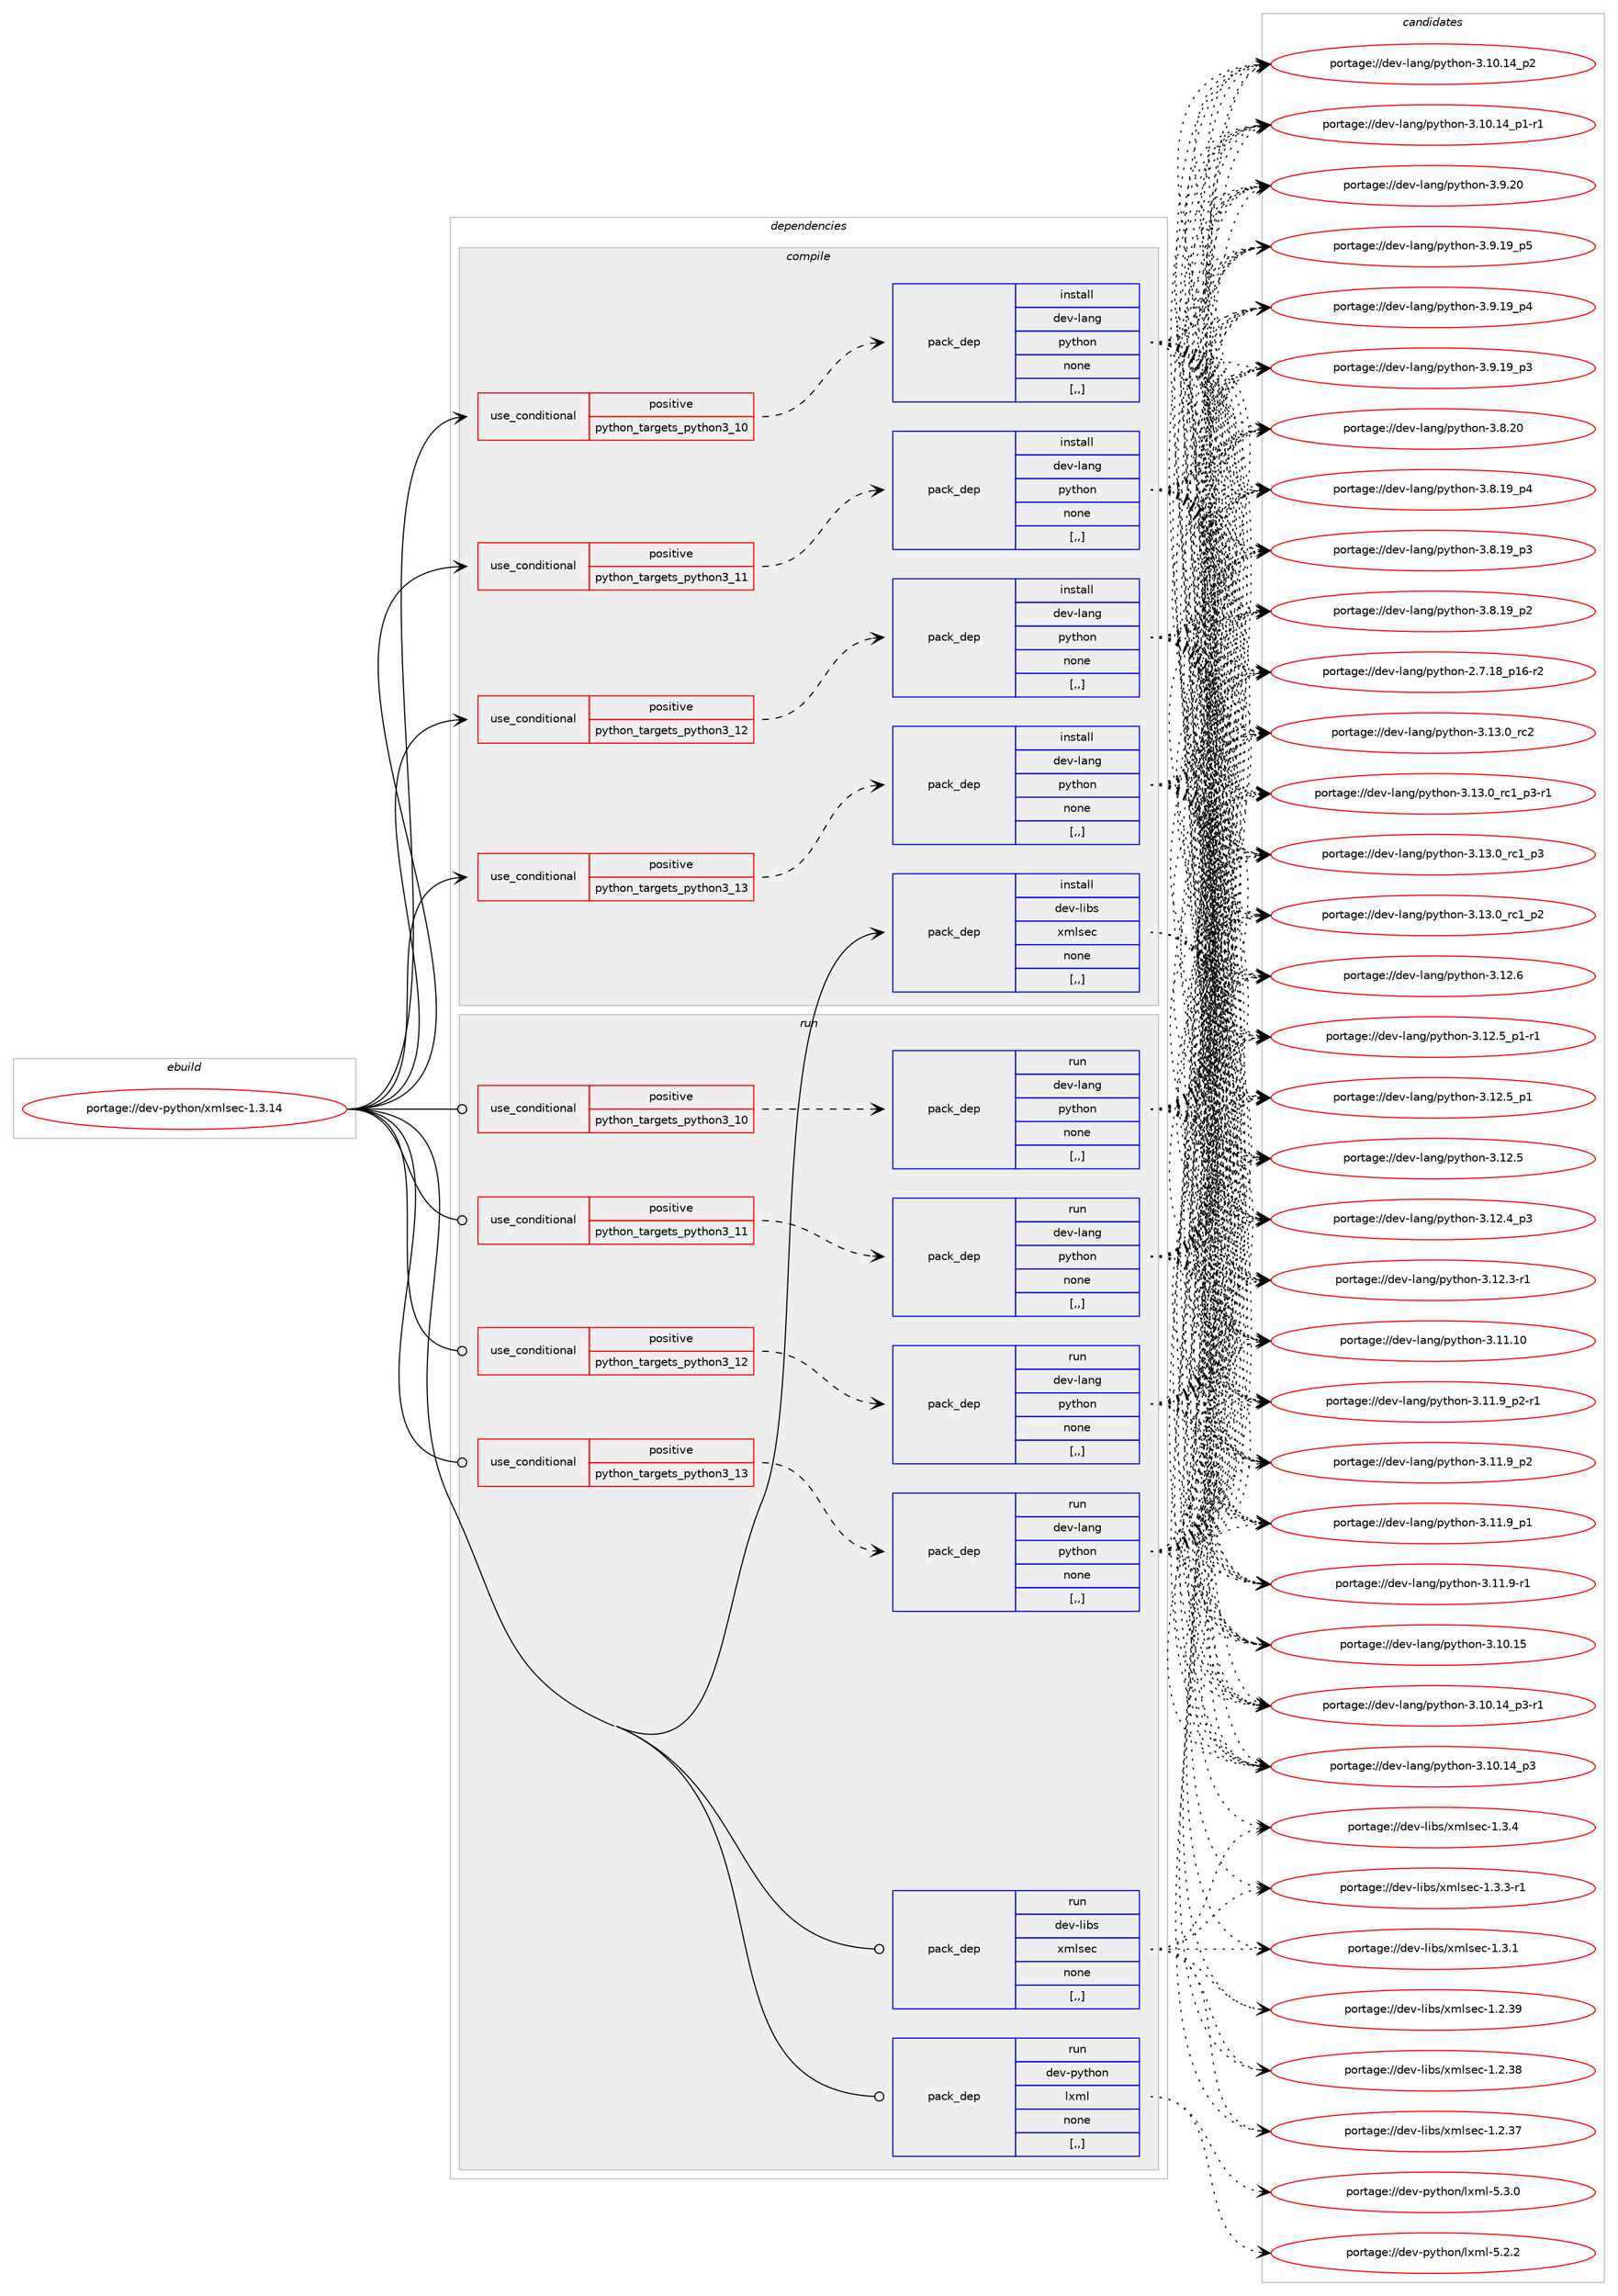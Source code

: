 digraph prolog {

# *************
# Graph options
# *************

newrank=true;
concentrate=true;
compound=true;
graph [rankdir=LR,fontname=Helvetica,fontsize=10,ranksep=1.5];#, ranksep=2.5, nodesep=0.2];
edge  [arrowhead=vee];
node  [fontname=Helvetica,fontsize=10];

# **********
# The ebuild
# **********

subgraph cluster_leftcol {
color=gray;
label=<<i>ebuild</i>>;
id [label="portage://dev-python/xmlsec-1.3.14", color=red, width=4, href="../dev-python/xmlsec-1.3.14.svg"];
}

# ****************
# The dependencies
# ****************

subgraph cluster_midcol {
color=gray;
label=<<i>dependencies</i>>;
subgraph cluster_compile {
fillcolor="#eeeeee";
style=filled;
label=<<i>compile</i>>;
subgraph cond172042 {
dependency663214 [label=<<TABLE BORDER="0" CELLBORDER="1" CELLSPACING="0" CELLPADDING="4"><TR><TD ROWSPAN="3" CELLPADDING="10">use_conditional</TD></TR><TR><TD>positive</TD></TR><TR><TD>python_targets_python3_10</TD></TR></TABLE>>, shape=none, color=red];
subgraph pack486305 {
dependency663215 [label=<<TABLE BORDER="0" CELLBORDER="1" CELLSPACING="0" CELLPADDING="4" WIDTH="220"><TR><TD ROWSPAN="6" CELLPADDING="30">pack_dep</TD></TR><TR><TD WIDTH="110">install</TD></TR><TR><TD>dev-lang</TD></TR><TR><TD>python</TD></TR><TR><TD>none</TD></TR><TR><TD>[,,]</TD></TR></TABLE>>, shape=none, color=blue];
}
dependency663214:e -> dependency663215:w [weight=20,style="dashed",arrowhead="vee"];
}
id:e -> dependency663214:w [weight=20,style="solid",arrowhead="vee"];
subgraph cond172043 {
dependency663216 [label=<<TABLE BORDER="0" CELLBORDER="1" CELLSPACING="0" CELLPADDING="4"><TR><TD ROWSPAN="3" CELLPADDING="10">use_conditional</TD></TR><TR><TD>positive</TD></TR><TR><TD>python_targets_python3_11</TD></TR></TABLE>>, shape=none, color=red];
subgraph pack486306 {
dependency663217 [label=<<TABLE BORDER="0" CELLBORDER="1" CELLSPACING="0" CELLPADDING="4" WIDTH="220"><TR><TD ROWSPAN="6" CELLPADDING="30">pack_dep</TD></TR><TR><TD WIDTH="110">install</TD></TR><TR><TD>dev-lang</TD></TR><TR><TD>python</TD></TR><TR><TD>none</TD></TR><TR><TD>[,,]</TD></TR></TABLE>>, shape=none, color=blue];
}
dependency663216:e -> dependency663217:w [weight=20,style="dashed",arrowhead="vee"];
}
id:e -> dependency663216:w [weight=20,style="solid",arrowhead="vee"];
subgraph cond172044 {
dependency663218 [label=<<TABLE BORDER="0" CELLBORDER="1" CELLSPACING="0" CELLPADDING="4"><TR><TD ROWSPAN="3" CELLPADDING="10">use_conditional</TD></TR><TR><TD>positive</TD></TR><TR><TD>python_targets_python3_12</TD></TR></TABLE>>, shape=none, color=red];
subgraph pack486307 {
dependency663219 [label=<<TABLE BORDER="0" CELLBORDER="1" CELLSPACING="0" CELLPADDING="4" WIDTH="220"><TR><TD ROWSPAN="6" CELLPADDING="30">pack_dep</TD></TR><TR><TD WIDTH="110">install</TD></TR><TR><TD>dev-lang</TD></TR><TR><TD>python</TD></TR><TR><TD>none</TD></TR><TR><TD>[,,]</TD></TR></TABLE>>, shape=none, color=blue];
}
dependency663218:e -> dependency663219:w [weight=20,style="dashed",arrowhead="vee"];
}
id:e -> dependency663218:w [weight=20,style="solid",arrowhead="vee"];
subgraph cond172045 {
dependency663220 [label=<<TABLE BORDER="0" CELLBORDER="1" CELLSPACING="0" CELLPADDING="4"><TR><TD ROWSPAN="3" CELLPADDING="10">use_conditional</TD></TR><TR><TD>positive</TD></TR><TR><TD>python_targets_python3_13</TD></TR></TABLE>>, shape=none, color=red];
subgraph pack486308 {
dependency663221 [label=<<TABLE BORDER="0" CELLBORDER="1" CELLSPACING="0" CELLPADDING="4" WIDTH="220"><TR><TD ROWSPAN="6" CELLPADDING="30">pack_dep</TD></TR><TR><TD WIDTH="110">install</TD></TR><TR><TD>dev-lang</TD></TR><TR><TD>python</TD></TR><TR><TD>none</TD></TR><TR><TD>[,,]</TD></TR></TABLE>>, shape=none, color=blue];
}
dependency663220:e -> dependency663221:w [weight=20,style="dashed",arrowhead="vee"];
}
id:e -> dependency663220:w [weight=20,style="solid",arrowhead="vee"];
subgraph pack486309 {
dependency663222 [label=<<TABLE BORDER="0" CELLBORDER="1" CELLSPACING="0" CELLPADDING="4" WIDTH="220"><TR><TD ROWSPAN="6" CELLPADDING="30">pack_dep</TD></TR><TR><TD WIDTH="110">install</TD></TR><TR><TD>dev-libs</TD></TR><TR><TD>xmlsec</TD></TR><TR><TD>none</TD></TR><TR><TD>[,,]</TD></TR></TABLE>>, shape=none, color=blue];
}
id:e -> dependency663222:w [weight=20,style="solid",arrowhead="vee"];
}
subgraph cluster_compileandrun {
fillcolor="#eeeeee";
style=filled;
label=<<i>compile and run</i>>;
}
subgraph cluster_run {
fillcolor="#eeeeee";
style=filled;
label=<<i>run</i>>;
subgraph cond172046 {
dependency663223 [label=<<TABLE BORDER="0" CELLBORDER="1" CELLSPACING="0" CELLPADDING="4"><TR><TD ROWSPAN="3" CELLPADDING="10">use_conditional</TD></TR><TR><TD>positive</TD></TR><TR><TD>python_targets_python3_10</TD></TR></TABLE>>, shape=none, color=red];
subgraph pack486310 {
dependency663224 [label=<<TABLE BORDER="0" CELLBORDER="1" CELLSPACING="0" CELLPADDING="4" WIDTH="220"><TR><TD ROWSPAN="6" CELLPADDING="30">pack_dep</TD></TR><TR><TD WIDTH="110">run</TD></TR><TR><TD>dev-lang</TD></TR><TR><TD>python</TD></TR><TR><TD>none</TD></TR><TR><TD>[,,]</TD></TR></TABLE>>, shape=none, color=blue];
}
dependency663223:e -> dependency663224:w [weight=20,style="dashed",arrowhead="vee"];
}
id:e -> dependency663223:w [weight=20,style="solid",arrowhead="odot"];
subgraph cond172047 {
dependency663225 [label=<<TABLE BORDER="0" CELLBORDER="1" CELLSPACING="0" CELLPADDING="4"><TR><TD ROWSPAN="3" CELLPADDING="10">use_conditional</TD></TR><TR><TD>positive</TD></TR><TR><TD>python_targets_python3_11</TD></TR></TABLE>>, shape=none, color=red];
subgraph pack486311 {
dependency663226 [label=<<TABLE BORDER="0" CELLBORDER="1" CELLSPACING="0" CELLPADDING="4" WIDTH="220"><TR><TD ROWSPAN="6" CELLPADDING="30">pack_dep</TD></TR><TR><TD WIDTH="110">run</TD></TR><TR><TD>dev-lang</TD></TR><TR><TD>python</TD></TR><TR><TD>none</TD></TR><TR><TD>[,,]</TD></TR></TABLE>>, shape=none, color=blue];
}
dependency663225:e -> dependency663226:w [weight=20,style="dashed",arrowhead="vee"];
}
id:e -> dependency663225:w [weight=20,style="solid",arrowhead="odot"];
subgraph cond172048 {
dependency663227 [label=<<TABLE BORDER="0" CELLBORDER="1" CELLSPACING="0" CELLPADDING="4"><TR><TD ROWSPAN="3" CELLPADDING="10">use_conditional</TD></TR><TR><TD>positive</TD></TR><TR><TD>python_targets_python3_12</TD></TR></TABLE>>, shape=none, color=red];
subgraph pack486312 {
dependency663228 [label=<<TABLE BORDER="0" CELLBORDER="1" CELLSPACING="0" CELLPADDING="4" WIDTH="220"><TR><TD ROWSPAN="6" CELLPADDING="30">pack_dep</TD></TR><TR><TD WIDTH="110">run</TD></TR><TR><TD>dev-lang</TD></TR><TR><TD>python</TD></TR><TR><TD>none</TD></TR><TR><TD>[,,]</TD></TR></TABLE>>, shape=none, color=blue];
}
dependency663227:e -> dependency663228:w [weight=20,style="dashed",arrowhead="vee"];
}
id:e -> dependency663227:w [weight=20,style="solid",arrowhead="odot"];
subgraph cond172049 {
dependency663229 [label=<<TABLE BORDER="0" CELLBORDER="1" CELLSPACING="0" CELLPADDING="4"><TR><TD ROWSPAN="3" CELLPADDING="10">use_conditional</TD></TR><TR><TD>positive</TD></TR><TR><TD>python_targets_python3_13</TD></TR></TABLE>>, shape=none, color=red];
subgraph pack486313 {
dependency663230 [label=<<TABLE BORDER="0" CELLBORDER="1" CELLSPACING="0" CELLPADDING="4" WIDTH="220"><TR><TD ROWSPAN="6" CELLPADDING="30">pack_dep</TD></TR><TR><TD WIDTH="110">run</TD></TR><TR><TD>dev-lang</TD></TR><TR><TD>python</TD></TR><TR><TD>none</TD></TR><TR><TD>[,,]</TD></TR></TABLE>>, shape=none, color=blue];
}
dependency663229:e -> dependency663230:w [weight=20,style="dashed",arrowhead="vee"];
}
id:e -> dependency663229:w [weight=20,style="solid",arrowhead="odot"];
subgraph pack486314 {
dependency663231 [label=<<TABLE BORDER="0" CELLBORDER="1" CELLSPACING="0" CELLPADDING="4" WIDTH="220"><TR><TD ROWSPAN="6" CELLPADDING="30">pack_dep</TD></TR><TR><TD WIDTH="110">run</TD></TR><TR><TD>dev-libs</TD></TR><TR><TD>xmlsec</TD></TR><TR><TD>none</TD></TR><TR><TD>[,,]</TD></TR></TABLE>>, shape=none, color=blue];
}
id:e -> dependency663231:w [weight=20,style="solid",arrowhead="odot"];
subgraph pack486315 {
dependency663232 [label=<<TABLE BORDER="0" CELLBORDER="1" CELLSPACING="0" CELLPADDING="4" WIDTH="220"><TR><TD ROWSPAN="6" CELLPADDING="30">pack_dep</TD></TR><TR><TD WIDTH="110">run</TD></TR><TR><TD>dev-python</TD></TR><TR><TD>lxml</TD></TR><TR><TD>none</TD></TR><TR><TD>[,,]</TD></TR></TABLE>>, shape=none, color=blue];
}
id:e -> dependency663232:w [weight=20,style="solid",arrowhead="odot"];
}
}

# **************
# The candidates
# **************

subgraph cluster_choices {
rank=same;
color=gray;
label=<<i>candidates</i>>;

subgraph choice486305 {
color=black;
nodesep=1;
choice10010111845108971101034711212111610411111045514649514648951149950 [label="portage://dev-lang/python-3.13.0_rc2", color=red, width=4,href="../dev-lang/python-3.13.0_rc2.svg"];
choice1001011184510897110103471121211161041111104551464951464895114994995112514511449 [label="portage://dev-lang/python-3.13.0_rc1_p3-r1", color=red, width=4,href="../dev-lang/python-3.13.0_rc1_p3-r1.svg"];
choice100101118451089711010347112121116104111110455146495146489511499499511251 [label="portage://dev-lang/python-3.13.0_rc1_p3", color=red, width=4,href="../dev-lang/python-3.13.0_rc1_p3.svg"];
choice100101118451089711010347112121116104111110455146495146489511499499511250 [label="portage://dev-lang/python-3.13.0_rc1_p2", color=red, width=4,href="../dev-lang/python-3.13.0_rc1_p2.svg"];
choice10010111845108971101034711212111610411111045514649504654 [label="portage://dev-lang/python-3.12.6", color=red, width=4,href="../dev-lang/python-3.12.6.svg"];
choice1001011184510897110103471121211161041111104551464950465395112494511449 [label="portage://dev-lang/python-3.12.5_p1-r1", color=red, width=4,href="../dev-lang/python-3.12.5_p1-r1.svg"];
choice100101118451089711010347112121116104111110455146495046539511249 [label="portage://dev-lang/python-3.12.5_p1", color=red, width=4,href="../dev-lang/python-3.12.5_p1.svg"];
choice10010111845108971101034711212111610411111045514649504653 [label="portage://dev-lang/python-3.12.5", color=red, width=4,href="../dev-lang/python-3.12.5.svg"];
choice100101118451089711010347112121116104111110455146495046529511251 [label="portage://dev-lang/python-3.12.4_p3", color=red, width=4,href="../dev-lang/python-3.12.4_p3.svg"];
choice100101118451089711010347112121116104111110455146495046514511449 [label="portage://dev-lang/python-3.12.3-r1", color=red, width=4,href="../dev-lang/python-3.12.3-r1.svg"];
choice1001011184510897110103471121211161041111104551464949464948 [label="portage://dev-lang/python-3.11.10", color=red, width=4,href="../dev-lang/python-3.11.10.svg"];
choice1001011184510897110103471121211161041111104551464949465795112504511449 [label="portage://dev-lang/python-3.11.9_p2-r1", color=red, width=4,href="../dev-lang/python-3.11.9_p2-r1.svg"];
choice100101118451089711010347112121116104111110455146494946579511250 [label="portage://dev-lang/python-3.11.9_p2", color=red, width=4,href="../dev-lang/python-3.11.9_p2.svg"];
choice100101118451089711010347112121116104111110455146494946579511249 [label="portage://dev-lang/python-3.11.9_p1", color=red, width=4,href="../dev-lang/python-3.11.9_p1.svg"];
choice100101118451089711010347112121116104111110455146494946574511449 [label="portage://dev-lang/python-3.11.9-r1", color=red, width=4,href="../dev-lang/python-3.11.9-r1.svg"];
choice1001011184510897110103471121211161041111104551464948464953 [label="portage://dev-lang/python-3.10.15", color=red, width=4,href="../dev-lang/python-3.10.15.svg"];
choice100101118451089711010347112121116104111110455146494846495295112514511449 [label="portage://dev-lang/python-3.10.14_p3-r1", color=red, width=4,href="../dev-lang/python-3.10.14_p3-r1.svg"];
choice10010111845108971101034711212111610411111045514649484649529511251 [label="portage://dev-lang/python-3.10.14_p3", color=red, width=4,href="../dev-lang/python-3.10.14_p3.svg"];
choice10010111845108971101034711212111610411111045514649484649529511250 [label="portage://dev-lang/python-3.10.14_p2", color=red, width=4,href="../dev-lang/python-3.10.14_p2.svg"];
choice100101118451089711010347112121116104111110455146494846495295112494511449 [label="portage://dev-lang/python-3.10.14_p1-r1", color=red, width=4,href="../dev-lang/python-3.10.14_p1-r1.svg"];
choice10010111845108971101034711212111610411111045514657465048 [label="portage://dev-lang/python-3.9.20", color=red, width=4,href="../dev-lang/python-3.9.20.svg"];
choice100101118451089711010347112121116104111110455146574649579511253 [label="portage://dev-lang/python-3.9.19_p5", color=red, width=4,href="../dev-lang/python-3.9.19_p5.svg"];
choice100101118451089711010347112121116104111110455146574649579511252 [label="portage://dev-lang/python-3.9.19_p4", color=red, width=4,href="../dev-lang/python-3.9.19_p4.svg"];
choice100101118451089711010347112121116104111110455146574649579511251 [label="portage://dev-lang/python-3.9.19_p3", color=red, width=4,href="../dev-lang/python-3.9.19_p3.svg"];
choice10010111845108971101034711212111610411111045514656465048 [label="portage://dev-lang/python-3.8.20", color=red, width=4,href="../dev-lang/python-3.8.20.svg"];
choice100101118451089711010347112121116104111110455146564649579511252 [label="portage://dev-lang/python-3.8.19_p4", color=red, width=4,href="../dev-lang/python-3.8.19_p4.svg"];
choice100101118451089711010347112121116104111110455146564649579511251 [label="portage://dev-lang/python-3.8.19_p3", color=red, width=4,href="../dev-lang/python-3.8.19_p3.svg"];
choice100101118451089711010347112121116104111110455146564649579511250 [label="portage://dev-lang/python-3.8.19_p2", color=red, width=4,href="../dev-lang/python-3.8.19_p2.svg"];
choice100101118451089711010347112121116104111110455046554649569511249544511450 [label="portage://dev-lang/python-2.7.18_p16-r2", color=red, width=4,href="../dev-lang/python-2.7.18_p16-r2.svg"];
dependency663215:e -> choice10010111845108971101034711212111610411111045514649514648951149950:w [style=dotted,weight="100"];
dependency663215:e -> choice1001011184510897110103471121211161041111104551464951464895114994995112514511449:w [style=dotted,weight="100"];
dependency663215:e -> choice100101118451089711010347112121116104111110455146495146489511499499511251:w [style=dotted,weight="100"];
dependency663215:e -> choice100101118451089711010347112121116104111110455146495146489511499499511250:w [style=dotted,weight="100"];
dependency663215:e -> choice10010111845108971101034711212111610411111045514649504654:w [style=dotted,weight="100"];
dependency663215:e -> choice1001011184510897110103471121211161041111104551464950465395112494511449:w [style=dotted,weight="100"];
dependency663215:e -> choice100101118451089711010347112121116104111110455146495046539511249:w [style=dotted,weight="100"];
dependency663215:e -> choice10010111845108971101034711212111610411111045514649504653:w [style=dotted,weight="100"];
dependency663215:e -> choice100101118451089711010347112121116104111110455146495046529511251:w [style=dotted,weight="100"];
dependency663215:e -> choice100101118451089711010347112121116104111110455146495046514511449:w [style=dotted,weight="100"];
dependency663215:e -> choice1001011184510897110103471121211161041111104551464949464948:w [style=dotted,weight="100"];
dependency663215:e -> choice1001011184510897110103471121211161041111104551464949465795112504511449:w [style=dotted,weight="100"];
dependency663215:e -> choice100101118451089711010347112121116104111110455146494946579511250:w [style=dotted,weight="100"];
dependency663215:e -> choice100101118451089711010347112121116104111110455146494946579511249:w [style=dotted,weight="100"];
dependency663215:e -> choice100101118451089711010347112121116104111110455146494946574511449:w [style=dotted,weight="100"];
dependency663215:e -> choice1001011184510897110103471121211161041111104551464948464953:w [style=dotted,weight="100"];
dependency663215:e -> choice100101118451089711010347112121116104111110455146494846495295112514511449:w [style=dotted,weight="100"];
dependency663215:e -> choice10010111845108971101034711212111610411111045514649484649529511251:w [style=dotted,weight="100"];
dependency663215:e -> choice10010111845108971101034711212111610411111045514649484649529511250:w [style=dotted,weight="100"];
dependency663215:e -> choice100101118451089711010347112121116104111110455146494846495295112494511449:w [style=dotted,weight="100"];
dependency663215:e -> choice10010111845108971101034711212111610411111045514657465048:w [style=dotted,weight="100"];
dependency663215:e -> choice100101118451089711010347112121116104111110455146574649579511253:w [style=dotted,weight="100"];
dependency663215:e -> choice100101118451089711010347112121116104111110455146574649579511252:w [style=dotted,weight="100"];
dependency663215:e -> choice100101118451089711010347112121116104111110455146574649579511251:w [style=dotted,weight="100"];
dependency663215:e -> choice10010111845108971101034711212111610411111045514656465048:w [style=dotted,weight="100"];
dependency663215:e -> choice100101118451089711010347112121116104111110455146564649579511252:w [style=dotted,weight="100"];
dependency663215:e -> choice100101118451089711010347112121116104111110455146564649579511251:w [style=dotted,weight="100"];
dependency663215:e -> choice100101118451089711010347112121116104111110455146564649579511250:w [style=dotted,weight="100"];
dependency663215:e -> choice100101118451089711010347112121116104111110455046554649569511249544511450:w [style=dotted,weight="100"];
}
subgraph choice486306 {
color=black;
nodesep=1;
choice10010111845108971101034711212111610411111045514649514648951149950 [label="portage://dev-lang/python-3.13.0_rc2", color=red, width=4,href="../dev-lang/python-3.13.0_rc2.svg"];
choice1001011184510897110103471121211161041111104551464951464895114994995112514511449 [label="portage://dev-lang/python-3.13.0_rc1_p3-r1", color=red, width=4,href="../dev-lang/python-3.13.0_rc1_p3-r1.svg"];
choice100101118451089711010347112121116104111110455146495146489511499499511251 [label="portage://dev-lang/python-3.13.0_rc1_p3", color=red, width=4,href="../dev-lang/python-3.13.0_rc1_p3.svg"];
choice100101118451089711010347112121116104111110455146495146489511499499511250 [label="portage://dev-lang/python-3.13.0_rc1_p2", color=red, width=4,href="../dev-lang/python-3.13.0_rc1_p2.svg"];
choice10010111845108971101034711212111610411111045514649504654 [label="portage://dev-lang/python-3.12.6", color=red, width=4,href="../dev-lang/python-3.12.6.svg"];
choice1001011184510897110103471121211161041111104551464950465395112494511449 [label="portage://dev-lang/python-3.12.5_p1-r1", color=red, width=4,href="../dev-lang/python-3.12.5_p1-r1.svg"];
choice100101118451089711010347112121116104111110455146495046539511249 [label="portage://dev-lang/python-3.12.5_p1", color=red, width=4,href="../dev-lang/python-3.12.5_p1.svg"];
choice10010111845108971101034711212111610411111045514649504653 [label="portage://dev-lang/python-3.12.5", color=red, width=4,href="../dev-lang/python-3.12.5.svg"];
choice100101118451089711010347112121116104111110455146495046529511251 [label="portage://dev-lang/python-3.12.4_p3", color=red, width=4,href="../dev-lang/python-3.12.4_p3.svg"];
choice100101118451089711010347112121116104111110455146495046514511449 [label="portage://dev-lang/python-3.12.3-r1", color=red, width=4,href="../dev-lang/python-3.12.3-r1.svg"];
choice1001011184510897110103471121211161041111104551464949464948 [label="portage://dev-lang/python-3.11.10", color=red, width=4,href="../dev-lang/python-3.11.10.svg"];
choice1001011184510897110103471121211161041111104551464949465795112504511449 [label="portage://dev-lang/python-3.11.9_p2-r1", color=red, width=4,href="../dev-lang/python-3.11.9_p2-r1.svg"];
choice100101118451089711010347112121116104111110455146494946579511250 [label="portage://dev-lang/python-3.11.9_p2", color=red, width=4,href="../dev-lang/python-3.11.9_p2.svg"];
choice100101118451089711010347112121116104111110455146494946579511249 [label="portage://dev-lang/python-3.11.9_p1", color=red, width=4,href="../dev-lang/python-3.11.9_p1.svg"];
choice100101118451089711010347112121116104111110455146494946574511449 [label="portage://dev-lang/python-3.11.9-r1", color=red, width=4,href="../dev-lang/python-3.11.9-r1.svg"];
choice1001011184510897110103471121211161041111104551464948464953 [label="portage://dev-lang/python-3.10.15", color=red, width=4,href="../dev-lang/python-3.10.15.svg"];
choice100101118451089711010347112121116104111110455146494846495295112514511449 [label="portage://dev-lang/python-3.10.14_p3-r1", color=red, width=4,href="../dev-lang/python-3.10.14_p3-r1.svg"];
choice10010111845108971101034711212111610411111045514649484649529511251 [label="portage://dev-lang/python-3.10.14_p3", color=red, width=4,href="../dev-lang/python-3.10.14_p3.svg"];
choice10010111845108971101034711212111610411111045514649484649529511250 [label="portage://dev-lang/python-3.10.14_p2", color=red, width=4,href="../dev-lang/python-3.10.14_p2.svg"];
choice100101118451089711010347112121116104111110455146494846495295112494511449 [label="portage://dev-lang/python-3.10.14_p1-r1", color=red, width=4,href="../dev-lang/python-3.10.14_p1-r1.svg"];
choice10010111845108971101034711212111610411111045514657465048 [label="portage://dev-lang/python-3.9.20", color=red, width=4,href="../dev-lang/python-3.9.20.svg"];
choice100101118451089711010347112121116104111110455146574649579511253 [label="portage://dev-lang/python-3.9.19_p5", color=red, width=4,href="../dev-lang/python-3.9.19_p5.svg"];
choice100101118451089711010347112121116104111110455146574649579511252 [label="portage://dev-lang/python-3.9.19_p4", color=red, width=4,href="../dev-lang/python-3.9.19_p4.svg"];
choice100101118451089711010347112121116104111110455146574649579511251 [label="portage://dev-lang/python-3.9.19_p3", color=red, width=4,href="../dev-lang/python-3.9.19_p3.svg"];
choice10010111845108971101034711212111610411111045514656465048 [label="portage://dev-lang/python-3.8.20", color=red, width=4,href="../dev-lang/python-3.8.20.svg"];
choice100101118451089711010347112121116104111110455146564649579511252 [label="portage://dev-lang/python-3.8.19_p4", color=red, width=4,href="../dev-lang/python-3.8.19_p4.svg"];
choice100101118451089711010347112121116104111110455146564649579511251 [label="portage://dev-lang/python-3.8.19_p3", color=red, width=4,href="../dev-lang/python-3.8.19_p3.svg"];
choice100101118451089711010347112121116104111110455146564649579511250 [label="portage://dev-lang/python-3.8.19_p2", color=red, width=4,href="../dev-lang/python-3.8.19_p2.svg"];
choice100101118451089711010347112121116104111110455046554649569511249544511450 [label="portage://dev-lang/python-2.7.18_p16-r2", color=red, width=4,href="../dev-lang/python-2.7.18_p16-r2.svg"];
dependency663217:e -> choice10010111845108971101034711212111610411111045514649514648951149950:w [style=dotted,weight="100"];
dependency663217:e -> choice1001011184510897110103471121211161041111104551464951464895114994995112514511449:w [style=dotted,weight="100"];
dependency663217:e -> choice100101118451089711010347112121116104111110455146495146489511499499511251:w [style=dotted,weight="100"];
dependency663217:e -> choice100101118451089711010347112121116104111110455146495146489511499499511250:w [style=dotted,weight="100"];
dependency663217:e -> choice10010111845108971101034711212111610411111045514649504654:w [style=dotted,weight="100"];
dependency663217:e -> choice1001011184510897110103471121211161041111104551464950465395112494511449:w [style=dotted,weight="100"];
dependency663217:e -> choice100101118451089711010347112121116104111110455146495046539511249:w [style=dotted,weight="100"];
dependency663217:e -> choice10010111845108971101034711212111610411111045514649504653:w [style=dotted,weight="100"];
dependency663217:e -> choice100101118451089711010347112121116104111110455146495046529511251:w [style=dotted,weight="100"];
dependency663217:e -> choice100101118451089711010347112121116104111110455146495046514511449:w [style=dotted,weight="100"];
dependency663217:e -> choice1001011184510897110103471121211161041111104551464949464948:w [style=dotted,weight="100"];
dependency663217:e -> choice1001011184510897110103471121211161041111104551464949465795112504511449:w [style=dotted,weight="100"];
dependency663217:e -> choice100101118451089711010347112121116104111110455146494946579511250:w [style=dotted,weight="100"];
dependency663217:e -> choice100101118451089711010347112121116104111110455146494946579511249:w [style=dotted,weight="100"];
dependency663217:e -> choice100101118451089711010347112121116104111110455146494946574511449:w [style=dotted,weight="100"];
dependency663217:e -> choice1001011184510897110103471121211161041111104551464948464953:w [style=dotted,weight="100"];
dependency663217:e -> choice100101118451089711010347112121116104111110455146494846495295112514511449:w [style=dotted,weight="100"];
dependency663217:e -> choice10010111845108971101034711212111610411111045514649484649529511251:w [style=dotted,weight="100"];
dependency663217:e -> choice10010111845108971101034711212111610411111045514649484649529511250:w [style=dotted,weight="100"];
dependency663217:e -> choice100101118451089711010347112121116104111110455146494846495295112494511449:w [style=dotted,weight="100"];
dependency663217:e -> choice10010111845108971101034711212111610411111045514657465048:w [style=dotted,weight="100"];
dependency663217:e -> choice100101118451089711010347112121116104111110455146574649579511253:w [style=dotted,weight="100"];
dependency663217:e -> choice100101118451089711010347112121116104111110455146574649579511252:w [style=dotted,weight="100"];
dependency663217:e -> choice100101118451089711010347112121116104111110455146574649579511251:w [style=dotted,weight="100"];
dependency663217:e -> choice10010111845108971101034711212111610411111045514656465048:w [style=dotted,weight="100"];
dependency663217:e -> choice100101118451089711010347112121116104111110455146564649579511252:w [style=dotted,weight="100"];
dependency663217:e -> choice100101118451089711010347112121116104111110455146564649579511251:w [style=dotted,weight="100"];
dependency663217:e -> choice100101118451089711010347112121116104111110455146564649579511250:w [style=dotted,weight="100"];
dependency663217:e -> choice100101118451089711010347112121116104111110455046554649569511249544511450:w [style=dotted,weight="100"];
}
subgraph choice486307 {
color=black;
nodesep=1;
choice10010111845108971101034711212111610411111045514649514648951149950 [label="portage://dev-lang/python-3.13.0_rc2", color=red, width=4,href="../dev-lang/python-3.13.0_rc2.svg"];
choice1001011184510897110103471121211161041111104551464951464895114994995112514511449 [label="portage://dev-lang/python-3.13.0_rc1_p3-r1", color=red, width=4,href="../dev-lang/python-3.13.0_rc1_p3-r1.svg"];
choice100101118451089711010347112121116104111110455146495146489511499499511251 [label="portage://dev-lang/python-3.13.0_rc1_p3", color=red, width=4,href="../dev-lang/python-3.13.0_rc1_p3.svg"];
choice100101118451089711010347112121116104111110455146495146489511499499511250 [label="portage://dev-lang/python-3.13.0_rc1_p2", color=red, width=4,href="../dev-lang/python-3.13.0_rc1_p2.svg"];
choice10010111845108971101034711212111610411111045514649504654 [label="portage://dev-lang/python-3.12.6", color=red, width=4,href="../dev-lang/python-3.12.6.svg"];
choice1001011184510897110103471121211161041111104551464950465395112494511449 [label="portage://dev-lang/python-3.12.5_p1-r1", color=red, width=4,href="../dev-lang/python-3.12.5_p1-r1.svg"];
choice100101118451089711010347112121116104111110455146495046539511249 [label="portage://dev-lang/python-3.12.5_p1", color=red, width=4,href="../dev-lang/python-3.12.5_p1.svg"];
choice10010111845108971101034711212111610411111045514649504653 [label="portage://dev-lang/python-3.12.5", color=red, width=4,href="../dev-lang/python-3.12.5.svg"];
choice100101118451089711010347112121116104111110455146495046529511251 [label="portage://dev-lang/python-3.12.4_p3", color=red, width=4,href="../dev-lang/python-3.12.4_p3.svg"];
choice100101118451089711010347112121116104111110455146495046514511449 [label="portage://dev-lang/python-3.12.3-r1", color=red, width=4,href="../dev-lang/python-3.12.3-r1.svg"];
choice1001011184510897110103471121211161041111104551464949464948 [label="portage://dev-lang/python-3.11.10", color=red, width=4,href="../dev-lang/python-3.11.10.svg"];
choice1001011184510897110103471121211161041111104551464949465795112504511449 [label="portage://dev-lang/python-3.11.9_p2-r1", color=red, width=4,href="../dev-lang/python-3.11.9_p2-r1.svg"];
choice100101118451089711010347112121116104111110455146494946579511250 [label="portage://dev-lang/python-3.11.9_p2", color=red, width=4,href="../dev-lang/python-3.11.9_p2.svg"];
choice100101118451089711010347112121116104111110455146494946579511249 [label="portage://dev-lang/python-3.11.9_p1", color=red, width=4,href="../dev-lang/python-3.11.9_p1.svg"];
choice100101118451089711010347112121116104111110455146494946574511449 [label="portage://dev-lang/python-3.11.9-r1", color=red, width=4,href="../dev-lang/python-3.11.9-r1.svg"];
choice1001011184510897110103471121211161041111104551464948464953 [label="portage://dev-lang/python-3.10.15", color=red, width=4,href="../dev-lang/python-3.10.15.svg"];
choice100101118451089711010347112121116104111110455146494846495295112514511449 [label="portage://dev-lang/python-3.10.14_p3-r1", color=red, width=4,href="../dev-lang/python-3.10.14_p3-r1.svg"];
choice10010111845108971101034711212111610411111045514649484649529511251 [label="portage://dev-lang/python-3.10.14_p3", color=red, width=4,href="../dev-lang/python-3.10.14_p3.svg"];
choice10010111845108971101034711212111610411111045514649484649529511250 [label="portage://dev-lang/python-3.10.14_p2", color=red, width=4,href="../dev-lang/python-3.10.14_p2.svg"];
choice100101118451089711010347112121116104111110455146494846495295112494511449 [label="portage://dev-lang/python-3.10.14_p1-r1", color=red, width=4,href="../dev-lang/python-3.10.14_p1-r1.svg"];
choice10010111845108971101034711212111610411111045514657465048 [label="portage://dev-lang/python-3.9.20", color=red, width=4,href="../dev-lang/python-3.9.20.svg"];
choice100101118451089711010347112121116104111110455146574649579511253 [label="portage://dev-lang/python-3.9.19_p5", color=red, width=4,href="../dev-lang/python-3.9.19_p5.svg"];
choice100101118451089711010347112121116104111110455146574649579511252 [label="portage://dev-lang/python-3.9.19_p4", color=red, width=4,href="../dev-lang/python-3.9.19_p4.svg"];
choice100101118451089711010347112121116104111110455146574649579511251 [label="portage://dev-lang/python-3.9.19_p3", color=red, width=4,href="../dev-lang/python-3.9.19_p3.svg"];
choice10010111845108971101034711212111610411111045514656465048 [label="portage://dev-lang/python-3.8.20", color=red, width=4,href="../dev-lang/python-3.8.20.svg"];
choice100101118451089711010347112121116104111110455146564649579511252 [label="portage://dev-lang/python-3.8.19_p4", color=red, width=4,href="../dev-lang/python-3.8.19_p4.svg"];
choice100101118451089711010347112121116104111110455146564649579511251 [label="portage://dev-lang/python-3.8.19_p3", color=red, width=4,href="../dev-lang/python-3.8.19_p3.svg"];
choice100101118451089711010347112121116104111110455146564649579511250 [label="portage://dev-lang/python-3.8.19_p2", color=red, width=4,href="../dev-lang/python-3.8.19_p2.svg"];
choice100101118451089711010347112121116104111110455046554649569511249544511450 [label="portage://dev-lang/python-2.7.18_p16-r2", color=red, width=4,href="../dev-lang/python-2.7.18_p16-r2.svg"];
dependency663219:e -> choice10010111845108971101034711212111610411111045514649514648951149950:w [style=dotted,weight="100"];
dependency663219:e -> choice1001011184510897110103471121211161041111104551464951464895114994995112514511449:w [style=dotted,weight="100"];
dependency663219:e -> choice100101118451089711010347112121116104111110455146495146489511499499511251:w [style=dotted,weight="100"];
dependency663219:e -> choice100101118451089711010347112121116104111110455146495146489511499499511250:w [style=dotted,weight="100"];
dependency663219:e -> choice10010111845108971101034711212111610411111045514649504654:w [style=dotted,weight="100"];
dependency663219:e -> choice1001011184510897110103471121211161041111104551464950465395112494511449:w [style=dotted,weight="100"];
dependency663219:e -> choice100101118451089711010347112121116104111110455146495046539511249:w [style=dotted,weight="100"];
dependency663219:e -> choice10010111845108971101034711212111610411111045514649504653:w [style=dotted,weight="100"];
dependency663219:e -> choice100101118451089711010347112121116104111110455146495046529511251:w [style=dotted,weight="100"];
dependency663219:e -> choice100101118451089711010347112121116104111110455146495046514511449:w [style=dotted,weight="100"];
dependency663219:e -> choice1001011184510897110103471121211161041111104551464949464948:w [style=dotted,weight="100"];
dependency663219:e -> choice1001011184510897110103471121211161041111104551464949465795112504511449:w [style=dotted,weight="100"];
dependency663219:e -> choice100101118451089711010347112121116104111110455146494946579511250:w [style=dotted,weight="100"];
dependency663219:e -> choice100101118451089711010347112121116104111110455146494946579511249:w [style=dotted,weight="100"];
dependency663219:e -> choice100101118451089711010347112121116104111110455146494946574511449:w [style=dotted,weight="100"];
dependency663219:e -> choice1001011184510897110103471121211161041111104551464948464953:w [style=dotted,weight="100"];
dependency663219:e -> choice100101118451089711010347112121116104111110455146494846495295112514511449:w [style=dotted,weight="100"];
dependency663219:e -> choice10010111845108971101034711212111610411111045514649484649529511251:w [style=dotted,weight="100"];
dependency663219:e -> choice10010111845108971101034711212111610411111045514649484649529511250:w [style=dotted,weight="100"];
dependency663219:e -> choice100101118451089711010347112121116104111110455146494846495295112494511449:w [style=dotted,weight="100"];
dependency663219:e -> choice10010111845108971101034711212111610411111045514657465048:w [style=dotted,weight="100"];
dependency663219:e -> choice100101118451089711010347112121116104111110455146574649579511253:w [style=dotted,weight="100"];
dependency663219:e -> choice100101118451089711010347112121116104111110455146574649579511252:w [style=dotted,weight="100"];
dependency663219:e -> choice100101118451089711010347112121116104111110455146574649579511251:w [style=dotted,weight="100"];
dependency663219:e -> choice10010111845108971101034711212111610411111045514656465048:w [style=dotted,weight="100"];
dependency663219:e -> choice100101118451089711010347112121116104111110455146564649579511252:w [style=dotted,weight="100"];
dependency663219:e -> choice100101118451089711010347112121116104111110455146564649579511251:w [style=dotted,weight="100"];
dependency663219:e -> choice100101118451089711010347112121116104111110455146564649579511250:w [style=dotted,weight="100"];
dependency663219:e -> choice100101118451089711010347112121116104111110455046554649569511249544511450:w [style=dotted,weight="100"];
}
subgraph choice486308 {
color=black;
nodesep=1;
choice10010111845108971101034711212111610411111045514649514648951149950 [label="portage://dev-lang/python-3.13.0_rc2", color=red, width=4,href="../dev-lang/python-3.13.0_rc2.svg"];
choice1001011184510897110103471121211161041111104551464951464895114994995112514511449 [label="portage://dev-lang/python-3.13.0_rc1_p3-r1", color=red, width=4,href="../dev-lang/python-3.13.0_rc1_p3-r1.svg"];
choice100101118451089711010347112121116104111110455146495146489511499499511251 [label="portage://dev-lang/python-3.13.0_rc1_p3", color=red, width=4,href="../dev-lang/python-3.13.0_rc1_p3.svg"];
choice100101118451089711010347112121116104111110455146495146489511499499511250 [label="portage://dev-lang/python-3.13.0_rc1_p2", color=red, width=4,href="../dev-lang/python-3.13.0_rc1_p2.svg"];
choice10010111845108971101034711212111610411111045514649504654 [label="portage://dev-lang/python-3.12.6", color=red, width=4,href="../dev-lang/python-3.12.6.svg"];
choice1001011184510897110103471121211161041111104551464950465395112494511449 [label="portage://dev-lang/python-3.12.5_p1-r1", color=red, width=4,href="../dev-lang/python-3.12.5_p1-r1.svg"];
choice100101118451089711010347112121116104111110455146495046539511249 [label="portage://dev-lang/python-3.12.5_p1", color=red, width=4,href="../dev-lang/python-3.12.5_p1.svg"];
choice10010111845108971101034711212111610411111045514649504653 [label="portage://dev-lang/python-3.12.5", color=red, width=4,href="../dev-lang/python-3.12.5.svg"];
choice100101118451089711010347112121116104111110455146495046529511251 [label="portage://dev-lang/python-3.12.4_p3", color=red, width=4,href="../dev-lang/python-3.12.4_p3.svg"];
choice100101118451089711010347112121116104111110455146495046514511449 [label="portage://dev-lang/python-3.12.3-r1", color=red, width=4,href="../dev-lang/python-3.12.3-r1.svg"];
choice1001011184510897110103471121211161041111104551464949464948 [label="portage://dev-lang/python-3.11.10", color=red, width=4,href="../dev-lang/python-3.11.10.svg"];
choice1001011184510897110103471121211161041111104551464949465795112504511449 [label="portage://dev-lang/python-3.11.9_p2-r1", color=red, width=4,href="../dev-lang/python-3.11.9_p2-r1.svg"];
choice100101118451089711010347112121116104111110455146494946579511250 [label="portage://dev-lang/python-3.11.9_p2", color=red, width=4,href="../dev-lang/python-3.11.9_p2.svg"];
choice100101118451089711010347112121116104111110455146494946579511249 [label="portage://dev-lang/python-3.11.9_p1", color=red, width=4,href="../dev-lang/python-3.11.9_p1.svg"];
choice100101118451089711010347112121116104111110455146494946574511449 [label="portage://dev-lang/python-3.11.9-r1", color=red, width=4,href="../dev-lang/python-3.11.9-r1.svg"];
choice1001011184510897110103471121211161041111104551464948464953 [label="portage://dev-lang/python-3.10.15", color=red, width=4,href="../dev-lang/python-3.10.15.svg"];
choice100101118451089711010347112121116104111110455146494846495295112514511449 [label="portage://dev-lang/python-3.10.14_p3-r1", color=red, width=4,href="../dev-lang/python-3.10.14_p3-r1.svg"];
choice10010111845108971101034711212111610411111045514649484649529511251 [label="portage://dev-lang/python-3.10.14_p3", color=red, width=4,href="../dev-lang/python-3.10.14_p3.svg"];
choice10010111845108971101034711212111610411111045514649484649529511250 [label="portage://dev-lang/python-3.10.14_p2", color=red, width=4,href="../dev-lang/python-3.10.14_p2.svg"];
choice100101118451089711010347112121116104111110455146494846495295112494511449 [label="portage://dev-lang/python-3.10.14_p1-r1", color=red, width=4,href="../dev-lang/python-3.10.14_p1-r1.svg"];
choice10010111845108971101034711212111610411111045514657465048 [label="portage://dev-lang/python-3.9.20", color=red, width=4,href="../dev-lang/python-3.9.20.svg"];
choice100101118451089711010347112121116104111110455146574649579511253 [label="portage://dev-lang/python-3.9.19_p5", color=red, width=4,href="../dev-lang/python-3.9.19_p5.svg"];
choice100101118451089711010347112121116104111110455146574649579511252 [label="portage://dev-lang/python-3.9.19_p4", color=red, width=4,href="../dev-lang/python-3.9.19_p4.svg"];
choice100101118451089711010347112121116104111110455146574649579511251 [label="portage://dev-lang/python-3.9.19_p3", color=red, width=4,href="../dev-lang/python-3.9.19_p3.svg"];
choice10010111845108971101034711212111610411111045514656465048 [label="portage://dev-lang/python-3.8.20", color=red, width=4,href="../dev-lang/python-3.8.20.svg"];
choice100101118451089711010347112121116104111110455146564649579511252 [label="portage://dev-lang/python-3.8.19_p4", color=red, width=4,href="../dev-lang/python-3.8.19_p4.svg"];
choice100101118451089711010347112121116104111110455146564649579511251 [label="portage://dev-lang/python-3.8.19_p3", color=red, width=4,href="../dev-lang/python-3.8.19_p3.svg"];
choice100101118451089711010347112121116104111110455146564649579511250 [label="portage://dev-lang/python-3.8.19_p2", color=red, width=4,href="../dev-lang/python-3.8.19_p2.svg"];
choice100101118451089711010347112121116104111110455046554649569511249544511450 [label="portage://dev-lang/python-2.7.18_p16-r2", color=red, width=4,href="../dev-lang/python-2.7.18_p16-r2.svg"];
dependency663221:e -> choice10010111845108971101034711212111610411111045514649514648951149950:w [style=dotted,weight="100"];
dependency663221:e -> choice1001011184510897110103471121211161041111104551464951464895114994995112514511449:w [style=dotted,weight="100"];
dependency663221:e -> choice100101118451089711010347112121116104111110455146495146489511499499511251:w [style=dotted,weight="100"];
dependency663221:e -> choice100101118451089711010347112121116104111110455146495146489511499499511250:w [style=dotted,weight="100"];
dependency663221:e -> choice10010111845108971101034711212111610411111045514649504654:w [style=dotted,weight="100"];
dependency663221:e -> choice1001011184510897110103471121211161041111104551464950465395112494511449:w [style=dotted,weight="100"];
dependency663221:e -> choice100101118451089711010347112121116104111110455146495046539511249:w [style=dotted,weight="100"];
dependency663221:e -> choice10010111845108971101034711212111610411111045514649504653:w [style=dotted,weight="100"];
dependency663221:e -> choice100101118451089711010347112121116104111110455146495046529511251:w [style=dotted,weight="100"];
dependency663221:e -> choice100101118451089711010347112121116104111110455146495046514511449:w [style=dotted,weight="100"];
dependency663221:e -> choice1001011184510897110103471121211161041111104551464949464948:w [style=dotted,weight="100"];
dependency663221:e -> choice1001011184510897110103471121211161041111104551464949465795112504511449:w [style=dotted,weight="100"];
dependency663221:e -> choice100101118451089711010347112121116104111110455146494946579511250:w [style=dotted,weight="100"];
dependency663221:e -> choice100101118451089711010347112121116104111110455146494946579511249:w [style=dotted,weight="100"];
dependency663221:e -> choice100101118451089711010347112121116104111110455146494946574511449:w [style=dotted,weight="100"];
dependency663221:e -> choice1001011184510897110103471121211161041111104551464948464953:w [style=dotted,weight="100"];
dependency663221:e -> choice100101118451089711010347112121116104111110455146494846495295112514511449:w [style=dotted,weight="100"];
dependency663221:e -> choice10010111845108971101034711212111610411111045514649484649529511251:w [style=dotted,weight="100"];
dependency663221:e -> choice10010111845108971101034711212111610411111045514649484649529511250:w [style=dotted,weight="100"];
dependency663221:e -> choice100101118451089711010347112121116104111110455146494846495295112494511449:w [style=dotted,weight="100"];
dependency663221:e -> choice10010111845108971101034711212111610411111045514657465048:w [style=dotted,weight="100"];
dependency663221:e -> choice100101118451089711010347112121116104111110455146574649579511253:w [style=dotted,weight="100"];
dependency663221:e -> choice100101118451089711010347112121116104111110455146574649579511252:w [style=dotted,weight="100"];
dependency663221:e -> choice100101118451089711010347112121116104111110455146574649579511251:w [style=dotted,weight="100"];
dependency663221:e -> choice10010111845108971101034711212111610411111045514656465048:w [style=dotted,weight="100"];
dependency663221:e -> choice100101118451089711010347112121116104111110455146564649579511252:w [style=dotted,weight="100"];
dependency663221:e -> choice100101118451089711010347112121116104111110455146564649579511251:w [style=dotted,weight="100"];
dependency663221:e -> choice100101118451089711010347112121116104111110455146564649579511250:w [style=dotted,weight="100"];
dependency663221:e -> choice100101118451089711010347112121116104111110455046554649569511249544511450:w [style=dotted,weight="100"];
}
subgraph choice486309 {
color=black;
nodesep=1;
choice10010111845108105981154712010910811510199454946514652 [label="portage://dev-libs/xmlsec-1.3.4", color=red, width=4,href="../dev-libs/xmlsec-1.3.4.svg"];
choice100101118451081059811547120109108115101994549465146514511449 [label="portage://dev-libs/xmlsec-1.3.3-r1", color=red, width=4,href="../dev-libs/xmlsec-1.3.3-r1.svg"];
choice10010111845108105981154712010910811510199454946514649 [label="portage://dev-libs/xmlsec-1.3.1", color=red, width=4,href="../dev-libs/xmlsec-1.3.1.svg"];
choice1001011184510810598115471201091081151019945494650465157 [label="portage://dev-libs/xmlsec-1.2.39", color=red, width=4,href="../dev-libs/xmlsec-1.2.39.svg"];
choice1001011184510810598115471201091081151019945494650465156 [label="portage://dev-libs/xmlsec-1.2.38", color=red, width=4,href="../dev-libs/xmlsec-1.2.38.svg"];
choice1001011184510810598115471201091081151019945494650465155 [label="portage://dev-libs/xmlsec-1.2.37", color=red, width=4,href="../dev-libs/xmlsec-1.2.37.svg"];
dependency663222:e -> choice10010111845108105981154712010910811510199454946514652:w [style=dotted,weight="100"];
dependency663222:e -> choice100101118451081059811547120109108115101994549465146514511449:w [style=dotted,weight="100"];
dependency663222:e -> choice10010111845108105981154712010910811510199454946514649:w [style=dotted,weight="100"];
dependency663222:e -> choice1001011184510810598115471201091081151019945494650465157:w [style=dotted,weight="100"];
dependency663222:e -> choice1001011184510810598115471201091081151019945494650465156:w [style=dotted,weight="100"];
dependency663222:e -> choice1001011184510810598115471201091081151019945494650465155:w [style=dotted,weight="100"];
}
subgraph choice486310 {
color=black;
nodesep=1;
choice10010111845108971101034711212111610411111045514649514648951149950 [label="portage://dev-lang/python-3.13.0_rc2", color=red, width=4,href="../dev-lang/python-3.13.0_rc2.svg"];
choice1001011184510897110103471121211161041111104551464951464895114994995112514511449 [label="portage://dev-lang/python-3.13.0_rc1_p3-r1", color=red, width=4,href="../dev-lang/python-3.13.0_rc1_p3-r1.svg"];
choice100101118451089711010347112121116104111110455146495146489511499499511251 [label="portage://dev-lang/python-3.13.0_rc1_p3", color=red, width=4,href="../dev-lang/python-3.13.0_rc1_p3.svg"];
choice100101118451089711010347112121116104111110455146495146489511499499511250 [label="portage://dev-lang/python-3.13.0_rc1_p2", color=red, width=4,href="../dev-lang/python-3.13.0_rc1_p2.svg"];
choice10010111845108971101034711212111610411111045514649504654 [label="portage://dev-lang/python-3.12.6", color=red, width=4,href="../dev-lang/python-3.12.6.svg"];
choice1001011184510897110103471121211161041111104551464950465395112494511449 [label="portage://dev-lang/python-3.12.5_p1-r1", color=red, width=4,href="../dev-lang/python-3.12.5_p1-r1.svg"];
choice100101118451089711010347112121116104111110455146495046539511249 [label="portage://dev-lang/python-3.12.5_p1", color=red, width=4,href="../dev-lang/python-3.12.5_p1.svg"];
choice10010111845108971101034711212111610411111045514649504653 [label="portage://dev-lang/python-3.12.5", color=red, width=4,href="../dev-lang/python-3.12.5.svg"];
choice100101118451089711010347112121116104111110455146495046529511251 [label="portage://dev-lang/python-3.12.4_p3", color=red, width=4,href="../dev-lang/python-3.12.4_p3.svg"];
choice100101118451089711010347112121116104111110455146495046514511449 [label="portage://dev-lang/python-3.12.3-r1", color=red, width=4,href="../dev-lang/python-3.12.3-r1.svg"];
choice1001011184510897110103471121211161041111104551464949464948 [label="portage://dev-lang/python-3.11.10", color=red, width=4,href="../dev-lang/python-3.11.10.svg"];
choice1001011184510897110103471121211161041111104551464949465795112504511449 [label="portage://dev-lang/python-3.11.9_p2-r1", color=red, width=4,href="../dev-lang/python-3.11.9_p2-r1.svg"];
choice100101118451089711010347112121116104111110455146494946579511250 [label="portage://dev-lang/python-3.11.9_p2", color=red, width=4,href="../dev-lang/python-3.11.9_p2.svg"];
choice100101118451089711010347112121116104111110455146494946579511249 [label="portage://dev-lang/python-3.11.9_p1", color=red, width=4,href="../dev-lang/python-3.11.9_p1.svg"];
choice100101118451089711010347112121116104111110455146494946574511449 [label="portage://dev-lang/python-3.11.9-r1", color=red, width=4,href="../dev-lang/python-3.11.9-r1.svg"];
choice1001011184510897110103471121211161041111104551464948464953 [label="portage://dev-lang/python-3.10.15", color=red, width=4,href="../dev-lang/python-3.10.15.svg"];
choice100101118451089711010347112121116104111110455146494846495295112514511449 [label="portage://dev-lang/python-3.10.14_p3-r1", color=red, width=4,href="../dev-lang/python-3.10.14_p3-r1.svg"];
choice10010111845108971101034711212111610411111045514649484649529511251 [label="portage://dev-lang/python-3.10.14_p3", color=red, width=4,href="../dev-lang/python-3.10.14_p3.svg"];
choice10010111845108971101034711212111610411111045514649484649529511250 [label="portage://dev-lang/python-3.10.14_p2", color=red, width=4,href="../dev-lang/python-3.10.14_p2.svg"];
choice100101118451089711010347112121116104111110455146494846495295112494511449 [label="portage://dev-lang/python-3.10.14_p1-r1", color=red, width=4,href="../dev-lang/python-3.10.14_p1-r1.svg"];
choice10010111845108971101034711212111610411111045514657465048 [label="portage://dev-lang/python-3.9.20", color=red, width=4,href="../dev-lang/python-3.9.20.svg"];
choice100101118451089711010347112121116104111110455146574649579511253 [label="portage://dev-lang/python-3.9.19_p5", color=red, width=4,href="../dev-lang/python-3.9.19_p5.svg"];
choice100101118451089711010347112121116104111110455146574649579511252 [label="portage://dev-lang/python-3.9.19_p4", color=red, width=4,href="../dev-lang/python-3.9.19_p4.svg"];
choice100101118451089711010347112121116104111110455146574649579511251 [label="portage://dev-lang/python-3.9.19_p3", color=red, width=4,href="../dev-lang/python-3.9.19_p3.svg"];
choice10010111845108971101034711212111610411111045514656465048 [label="portage://dev-lang/python-3.8.20", color=red, width=4,href="../dev-lang/python-3.8.20.svg"];
choice100101118451089711010347112121116104111110455146564649579511252 [label="portage://dev-lang/python-3.8.19_p4", color=red, width=4,href="../dev-lang/python-3.8.19_p4.svg"];
choice100101118451089711010347112121116104111110455146564649579511251 [label="portage://dev-lang/python-3.8.19_p3", color=red, width=4,href="../dev-lang/python-3.8.19_p3.svg"];
choice100101118451089711010347112121116104111110455146564649579511250 [label="portage://dev-lang/python-3.8.19_p2", color=red, width=4,href="../dev-lang/python-3.8.19_p2.svg"];
choice100101118451089711010347112121116104111110455046554649569511249544511450 [label="portage://dev-lang/python-2.7.18_p16-r2", color=red, width=4,href="../dev-lang/python-2.7.18_p16-r2.svg"];
dependency663224:e -> choice10010111845108971101034711212111610411111045514649514648951149950:w [style=dotted,weight="100"];
dependency663224:e -> choice1001011184510897110103471121211161041111104551464951464895114994995112514511449:w [style=dotted,weight="100"];
dependency663224:e -> choice100101118451089711010347112121116104111110455146495146489511499499511251:w [style=dotted,weight="100"];
dependency663224:e -> choice100101118451089711010347112121116104111110455146495146489511499499511250:w [style=dotted,weight="100"];
dependency663224:e -> choice10010111845108971101034711212111610411111045514649504654:w [style=dotted,weight="100"];
dependency663224:e -> choice1001011184510897110103471121211161041111104551464950465395112494511449:w [style=dotted,weight="100"];
dependency663224:e -> choice100101118451089711010347112121116104111110455146495046539511249:w [style=dotted,weight="100"];
dependency663224:e -> choice10010111845108971101034711212111610411111045514649504653:w [style=dotted,weight="100"];
dependency663224:e -> choice100101118451089711010347112121116104111110455146495046529511251:w [style=dotted,weight="100"];
dependency663224:e -> choice100101118451089711010347112121116104111110455146495046514511449:w [style=dotted,weight="100"];
dependency663224:e -> choice1001011184510897110103471121211161041111104551464949464948:w [style=dotted,weight="100"];
dependency663224:e -> choice1001011184510897110103471121211161041111104551464949465795112504511449:w [style=dotted,weight="100"];
dependency663224:e -> choice100101118451089711010347112121116104111110455146494946579511250:w [style=dotted,weight="100"];
dependency663224:e -> choice100101118451089711010347112121116104111110455146494946579511249:w [style=dotted,weight="100"];
dependency663224:e -> choice100101118451089711010347112121116104111110455146494946574511449:w [style=dotted,weight="100"];
dependency663224:e -> choice1001011184510897110103471121211161041111104551464948464953:w [style=dotted,weight="100"];
dependency663224:e -> choice100101118451089711010347112121116104111110455146494846495295112514511449:w [style=dotted,weight="100"];
dependency663224:e -> choice10010111845108971101034711212111610411111045514649484649529511251:w [style=dotted,weight="100"];
dependency663224:e -> choice10010111845108971101034711212111610411111045514649484649529511250:w [style=dotted,weight="100"];
dependency663224:e -> choice100101118451089711010347112121116104111110455146494846495295112494511449:w [style=dotted,weight="100"];
dependency663224:e -> choice10010111845108971101034711212111610411111045514657465048:w [style=dotted,weight="100"];
dependency663224:e -> choice100101118451089711010347112121116104111110455146574649579511253:w [style=dotted,weight="100"];
dependency663224:e -> choice100101118451089711010347112121116104111110455146574649579511252:w [style=dotted,weight="100"];
dependency663224:e -> choice100101118451089711010347112121116104111110455146574649579511251:w [style=dotted,weight="100"];
dependency663224:e -> choice10010111845108971101034711212111610411111045514656465048:w [style=dotted,weight="100"];
dependency663224:e -> choice100101118451089711010347112121116104111110455146564649579511252:w [style=dotted,weight="100"];
dependency663224:e -> choice100101118451089711010347112121116104111110455146564649579511251:w [style=dotted,weight="100"];
dependency663224:e -> choice100101118451089711010347112121116104111110455146564649579511250:w [style=dotted,weight="100"];
dependency663224:e -> choice100101118451089711010347112121116104111110455046554649569511249544511450:w [style=dotted,weight="100"];
}
subgraph choice486311 {
color=black;
nodesep=1;
choice10010111845108971101034711212111610411111045514649514648951149950 [label="portage://dev-lang/python-3.13.0_rc2", color=red, width=4,href="../dev-lang/python-3.13.0_rc2.svg"];
choice1001011184510897110103471121211161041111104551464951464895114994995112514511449 [label="portage://dev-lang/python-3.13.0_rc1_p3-r1", color=red, width=4,href="../dev-lang/python-3.13.0_rc1_p3-r1.svg"];
choice100101118451089711010347112121116104111110455146495146489511499499511251 [label="portage://dev-lang/python-3.13.0_rc1_p3", color=red, width=4,href="../dev-lang/python-3.13.0_rc1_p3.svg"];
choice100101118451089711010347112121116104111110455146495146489511499499511250 [label="portage://dev-lang/python-3.13.0_rc1_p2", color=red, width=4,href="../dev-lang/python-3.13.0_rc1_p2.svg"];
choice10010111845108971101034711212111610411111045514649504654 [label="portage://dev-lang/python-3.12.6", color=red, width=4,href="../dev-lang/python-3.12.6.svg"];
choice1001011184510897110103471121211161041111104551464950465395112494511449 [label="portage://dev-lang/python-3.12.5_p1-r1", color=red, width=4,href="../dev-lang/python-3.12.5_p1-r1.svg"];
choice100101118451089711010347112121116104111110455146495046539511249 [label="portage://dev-lang/python-3.12.5_p1", color=red, width=4,href="../dev-lang/python-3.12.5_p1.svg"];
choice10010111845108971101034711212111610411111045514649504653 [label="portage://dev-lang/python-3.12.5", color=red, width=4,href="../dev-lang/python-3.12.5.svg"];
choice100101118451089711010347112121116104111110455146495046529511251 [label="portage://dev-lang/python-3.12.4_p3", color=red, width=4,href="../dev-lang/python-3.12.4_p3.svg"];
choice100101118451089711010347112121116104111110455146495046514511449 [label="portage://dev-lang/python-3.12.3-r1", color=red, width=4,href="../dev-lang/python-3.12.3-r1.svg"];
choice1001011184510897110103471121211161041111104551464949464948 [label="portage://dev-lang/python-3.11.10", color=red, width=4,href="../dev-lang/python-3.11.10.svg"];
choice1001011184510897110103471121211161041111104551464949465795112504511449 [label="portage://dev-lang/python-3.11.9_p2-r1", color=red, width=4,href="../dev-lang/python-3.11.9_p2-r1.svg"];
choice100101118451089711010347112121116104111110455146494946579511250 [label="portage://dev-lang/python-3.11.9_p2", color=red, width=4,href="../dev-lang/python-3.11.9_p2.svg"];
choice100101118451089711010347112121116104111110455146494946579511249 [label="portage://dev-lang/python-3.11.9_p1", color=red, width=4,href="../dev-lang/python-3.11.9_p1.svg"];
choice100101118451089711010347112121116104111110455146494946574511449 [label="portage://dev-lang/python-3.11.9-r1", color=red, width=4,href="../dev-lang/python-3.11.9-r1.svg"];
choice1001011184510897110103471121211161041111104551464948464953 [label="portage://dev-lang/python-3.10.15", color=red, width=4,href="../dev-lang/python-3.10.15.svg"];
choice100101118451089711010347112121116104111110455146494846495295112514511449 [label="portage://dev-lang/python-3.10.14_p3-r1", color=red, width=4,href="../dev-lang/python-3.10.14_p3-r1.svg"];
choice10010111845108971101034711212111610411111045514649484649529511251 [label="portage://dev-lang/python-3.10.14_p3", color=red, width=4,href="../dev-lang/python-3.10.14_p3.svg"];
choice10010111845108971101034711212111610411111045514649484649529511250 [label="portage://dev-lang/python-3.10.14_p2", color=red, width=4,href="../dev-lang/python-3.10.14_p2.svg"];
choice100101118451089711010347112121116104111110455146494846495295112494511449 [label="portage://dev-lang/python-3.10.14_p1-r1", color=red, width=4,href="../dev-lang/python-3.10.14_p1-r1.svg"];
choice10010111845108971101034711212111610411111045514657465048 [label="portage://dev-lang/python-3.9.20", color=red, width=4,href="../dev-lang/python-3.9.20.svg"];
choice100101118451089711010347112121116104111110455146574649579511253 [label="portage://dev-lang/python-3.9.19_p5", color=red, width=4,href="../dev-lang/python-3.9.19_p5.svg"];
choice100101118451089711010347112121116104111110455146574649579511252 [label="portage://dev-lang/python-3.9.19_p4", color=red, width=4,href="../dev-lang/python-3.9.19_p4.svg"];
choice100101118451089711010347112121116104111110455146574649579511251 [label="portage://dev-lang/python-3.9.19_p3", color=red, width=4,href="../dev-lang/python-3.9.19_p3.svg"];
choice10010111845108971101034711212111610411111045514656465048 [label="portage://dev-lang/python-3.8.20", color=red, width=4,href="../dev-lang/python-3.8.20.svg"];
choice100101118451089711010347112121116104111110455146564649579511252 [label="portage://dev-lang/python-3.8.19_p4", color=red, width=4,href="../dev-lang/python-3.8.19_p4.svg"];
choice100101118451089711010347112121116104111110455146564649579511251 [label="portage://dev-lang/python-3.8.19_p3", color=red, width=4,href="../dev-lang/python-3.8.19_p3.svg"];
choice100101118451089711010347112121116104111110455146564649579511250 [label="portage://dev-lang/python-3.8.19_p2", color=red, width=4,href="../dev-lang/python-3.8.19_p2.svg"];
choice100101118451089711010347112121116104111110455046554649569511249544511450 [label="portage://dev-lang/python-2.7.18_p16-r2", color=red, width=4,href="../dev-lang/python-2.7.18_p16-r2.svg"];
dependency663226:e -> choice10010111845108971101034711212111610411111045514649514648951149950:w [style=dotted,weight="100"];
dependency663226:e -> choice1001011184510897110103471121211161041111104551464951464895114994995112514511449:w [style=dotted,weight="100"];
dependency663226:e -> choice100101118451089711010347112121116104111110455146495146489511499499511251:w [style=dotted,weight="100"];
dependency663226:e -> choice100101118451089711010347112121116104111110455146495146489511499499511250:w [style=dotted,weight="100"];
dependency663226:e -> choice10010111845108971101034711212111610411111045514649504654:w [style=dotted,weight="100"];
dependency663226:e -> choice1001011184510897110103471121211161041111104551464950465395112494511449:w [style=dotted,weight="100"];
dependency663226:e -> choice100101118451089711010347112121116104111110455146495046539511249:w [style=dotted,weight="100"];
dependency663226:e -> choice10010111845108971101034711212111610411111045514649504653:w [style=dotted,weight="100"];
dependency663226:e -> choice100101118451089711010347112121116104111110455146495046529511251:w [style=dotted,weight="100"];
dependency663226:e -> choice100101118451089711010347112121116104111110455146495046514511449:w [style=dotted,weight="100"];
dependency663226:e -> choice1001011184510897110103471121211161041111104551464949464948:w [style=dotted,weight="100"];
dependency663226:e -> choice1001011184510897110103471121211161041111104551464949465795112504511449:w [style=dotted,weight="100"];
dependency663226:e -> choice100101118451089711010347112121116104111110455146494946579511250:w [style=dotted,weight="100"];
dependency663226:e -> choice100101118451089711010347112121116104111110455146494946579511249:w [style=dotted,weight="100"];
dependency663226:e -> choice100101118451089711010347112121116104111110455146494946574511449:w [style=dotted,weight="100"];
dependency663226:e -> choice1001011184510897110103471121211161041111104551464948464953:w [style=dotted,weight="100"];
dependency663226:e -> choice100101118451089711010347112121116104111110455146494846495295112514511449:w [style=dotted,weight="100"];
dependency663226:e -> choice10010111845108971101034711212111610411111045514649484649529511251:w [style=dotted,weight="100"];
dependency663226:e -> choice10010111845108971101034711212111610411111045514649484649529511250:w [style=dotted,weight="100"];
dependency663226:e -> choice100101118451089711010347112121116104111110455146494846495295112494511449:w [style=dotted,weight="100"];
dependency663226:e -> choice10010111845108971101034711212111610411111045514657465048:w [style=dotted,weight="100"];
dependency663226:e -> choice100101118451089711010347112121116104111110455146574649579511253:w [style=dotted,weight="100"];
dependency663226:e -> choice100101118451089711010347112121116104111110455146574649579511252:w [style=dotted,weight="100"];
dependency663226:e -> choice100101118451089711010347112121116104111110455146574649579511251:w [style=dotted,weight="100"];
dependency663226:e -> choice10010111845108971101034711212111610411111045514656465048:w [style=dotted,weight="100"];
dependency663226:e -> choice100101118451089711010347112121116104111110455146564649579511252:w [style=dotted,weight="100"];
dependency663226:e -> choice100101118451089711010347112121116104111110455146564649579511251:w [style=dotted,weight="100"];
dependency663226:e -> choice100101118451089711010347112121116104111110455146564649579511250:w [style=dotted,weight="100"];
dependency663226:e -> choice100101118451089711010347112121116104111110455046554649569511249544511450:w [style=dotted,weight="100"];
}
subgraph choice486312 {
color=black;
nodesep=1;
choice10010111845108971101034711212111610411111045514649514648951149950 [label="portage://dev-lang/python-3.13.0_rc2", color=red, width=4,href="../dev-lang/python-3.13.0_rc2.svg"];
choice1001011184510897110103471121211161041111104551464951464895114994995112514511449 [label="portage://dev-lang/python-3.13.0_rc1_p3-r1", color=red, width=4,href="../dev-lang/python-3.13.0_rc1_p3-r1.svg"];
choice100101118451089711010347112121116104111110455146495146489511499499511251 [label="portage://dev-lang/python-3.13.0_rc1_p3", color=red, width=4,href="../dev-lang/python-3.13.0_rc1_p3.svg"];
choice100101118451089711010347112121116104111110455146495146489511499499511250 [label="portage://dev-lang/python-3.13.0_rc1_p2", color=red, width=4,href="../dev-lang/python-3.13.0_rc1_p2.svg"];
choice10010111845108971101034711212111610411111045514649504654 [label="portage://dev-lang/python-3.12.6", color=red, width=4,href="../dev-lang/python-3.12.6.svg"];
choice1001011184510897110103471121211161041111104551464950465395112494511449 [label="portage://dev-lang/python-3.12.5_p1-r1", color=red, width=4,href="../dev-lang/python-3.12.5_p1-r1.svg"];
choice100101118451089711010347112121116104111110455146495046539511249 [label="portage://dev-lang/python-3.12.5_p1", color=red, width=4,href="../dev-lang/python-3.12.5_p1.svg"];
choice10010111845108971101034711212111610411111045514649504653 [label="portage://dev-lang/python-3.12.5", color=red, width=4,href="../dev-lang/python-3.12.5.svg"];
choice100101118451089711010347112121116104111110455146495046529511251 [label="portage://dev-lang/python-3.12.4_p3", color=red, width=4,href="../dev-lang/python-3.12.4_p3.svg"];
choice100101118451089711010347112121116104111110455146495046514511449 [label="portage://dev-lang/python-3.12.3-r1", color=red, width=4,href="../dev-lang/python-3.12.3-r1.svg"];
choice1001011184510897110103471121211161041111104551464949464948 [label="portage://dev-lang/python-3.11.10", color=red, width=4,href="../dev-lang/python-3.11.10.svg"];
choice1001011184510897110103471121211161041111104551464949465795112504511449 [label="portage://dev-lang/python-3.11.9_p2-r1", color=red, width=4,href="../dev-lang/python-3.11.9_p2-r1.svg"];
choice100101118451089711010347112121116104111110455146494946579511250 [label="portage://dev-lang/python-3.11.9_p2", color=red, width=4,href="../dev-lang/python-3.11.9_p2.svg"];
choice100101118451089711010347112121116104111110455146494946579511249 [label="portage://dev-lang/python-3.11.9_p1", color=red, width=4,href="../dev-lang/python-3.11.9_p1.svg"];
choice100101118451089711010347112121116104111110455146494946574511449 [label="portage://dev-lang/python-3.11.9-r1", color=red, width=4,href="../dev-lang/python-3.11.9-r1.svg"];
choice1001011184510897110103471121211161041111104551464948464953 [label="portage://dev-lang/python-3.10.15", color=red, width=4,href="../dev-lang/python-3.10.15.svg"];
choice100101118451089711010347112121116104111110455146494846495295112514511449 [label="portage://dev-lang/python-3.10.14_p3-r1", color=red, width=4,href="../dev-lang/python-3.10.14_p3-r1.svg"];
choice10010111845108971101034711212111610411111045514649484649529511251 [label="portage://dev-lang/python-3.10.14_p3", color=red, width=4,href="../dev-lang/python-3.10.14_p3.svg"];
choice10010111845108971101034711212111610411111045514649484649529511250 [label="portage://dev-lang/python-3.10.14_p2", color=red, width=4,href="../dev-lang/python-3.10.14_p2.svg"];
choice100101118451089711010347112121116104111110455146494846495295112494511449 [label="portage://dev-lang/python-3.10.14_p1-r1", color=red, width=4,href="../dev-lang/python-3.10.14_p1-r1.svg"];
choice10010111845108971101034711212111610411111045514657465048 [label="portage://dev-lang/python-3.9.20", color=red, width=4,href="../dev-lang/python-3.9.20.svg"];
choice100101118451089711010347112121116104111110455146574649579511253 [label="portage://dev-lang/python-3.9.19_p5", color=red, width=4,href="../dev-lang/python-3.9.19_p5.svg"];
choice100101118451089711010347112121116104111110455146574649579511252 [label="portage://dev-lang/python-3.9.19_p4", color=red, width=4,href="../dev-lang/python-3.9.19_p4.svg"];
choice100101118451089711010347112121116104111110455146574649579511251 [label="portage://dev-lang/python-3.9.19_p3", color=red, width=4,href="../dev-lang/python-3.9.19_p3.svg"];
choice10010111845108971101034711212111610411111045514656465048 [label="portage://dev-lang/python-3.8.20", color=red, width=4,href="../dev-lang/python-3.8.20.svg"];
choice100101118451089711010347112121116104111110455146564649579511252 [label="portage://dev-lang/python-3.8.19_p4", color=red, width=4,href="../dev-lang/python-3.8.19_p4.svg"];
choice100101118451089711010347112121116104111110455146564649579511251 [label="portage://dev-lang/python-3.8.19_p3", color=red, width=4,href="../dev-lang/python-3.8.19_p3.svg"];
choice100101118451089711010347112121116104111110455146564649579511250 [label="portage://dev-lang/python-3.8.19_p2", color=red, width=4,href="../dev-lang/python-3.8.19_p2.svg"];
choice100101118451089711010347112121116104111110455046554649569511249544511450 [label="portage://dev-lang/python-2.7.18_p16-r2", color=red, width=4,href="../dev-lang/python-2.7.18_p16-r2.svg"];
dependency663228:e -> choice10010111845108971101034711212111610411111045514649514648951149950:w [style=dotted,weight="100"];
dependency663228:e -> choice1001011184510897110103471121211161041111104551464951464895114994995112514511449:w [style=dotted,weight="100"];
dependency663228:e -> choice100101118451089711010347112121116104111110455146495146489511499499511251:w [style=dotted,weight="100"];
dependency663228:e -> choice100101118451089711010347112121116104111110455146495146489511499499511250:w [style=dotted,weight="100"];
dependency663228:e -> choice10010111845108971101034711212111610411111045514649504654:w [style=dotted,weight="100"];
dependency663228:e -> choice1001011184510897110103471121211161041111104551464950465395112494511449:w [style=dotted,weight="100"];
dependency663228:e -> choice100101118451089711010347112121116104111110455146495046539511249:w [style=dotted,weight="100"];
dependency663228:e -> choice10010111845108971101034711212111610411111045514649504653:w [style=dotted,weight="100"];
dependency663228:e -> choice100101118451089711010347112121116104111110455146495046529511251:w [style=dotted,weight="100"];
dependency663228:e -> choice100101118451089711010347112121116104111110455146495046514511449:w [style=dotted,weight="100"];
dependency663228:e -> choice1001011184510897110103471121211161041111104551464949464948:w [style=dotted,weight="100"];
dependency663228:e -> choice1001011184510897110103471121211161041111104551464949465795112504511449:w [style=dotted,weight="100"];
dependency663228:e -> choice100101118451089711010347112121116104111110455146494946579511250:w [style=dotted,weight="100"];
dependency663228:e -> choice100101118451089711010347112121116104111110455146494946579511249:w [style=dotted,weight="100"];
dependency663228:e -> choice100101118451089711010347112121116104111110455146494946574511449:w [style=dotted,weight="100"];
dependency663228:e -> choice1001011184510897110103471121211161041111104551464948464953:w [style=dotted,weight="100"];
dependency663228:e -> choice100101118451089711010347112121116104111110455146494846495295112514511449:w [style=dotted,weight="100"];
dependency663228:e -> choice10010111845108971101034711212111610411111045514649484649529511251:w [style=dotted,weight="100"];
dependency663228:e -> choice10010111845108971101034711212111610411111045514649484649529511250:w [style=dotted,weight="100"];
dependency663228:e -> choice100101118451089711010347112121116104111110455146494846495295112494511449:w [style=dotted,weight="100"];
dependency663228:e -> choice10010111845108971101034711212111610411111045514657465048:w [style=dotted,weight="100"];
dependency663228:e -> choice100101118451089711010347112121116104111110455146574649579511253:w [style=dotted,weight="100"];
dependency663228:e -> choice100101118451089711010347112121116104111110455146574649579511252:w [style=dotted,weight="100"];
dependency663228:e -> choice100101118451089711010347112121116104111110455146574649579511251:w [style=dotted,weight="100"];
dependency663228:e -> choice10010111845108971101034711212111610411111045514656465048:w [style=dotted,weight="100"];
dependency663228:e -> choice100101118451089711010347112121116104111110455146564649579511252:w [style=dotted,weight="100"];
dependency663228:e -> choice100101118451089711010347112121116104111110455146564649579511251:w [style=dotted,weight="100"];
dependency663228:e -> choice100101118451089711010347112121116104111110455146564649579511250:w [style=dotted,weight="100"];
dependency663228:e -> choice100101118451089711010347112121116104111110455046554649569511249544511450:w [style=dotted,weight="100"];
}
subgraph choice486313 {
color=black;
nodesep=1;
choice10010111845108971101034711212111610411111045514649514648951149950 [label="portage://dev-lang/python-3.13.0_rc2", color=red, width=4,href="../dev-lang/python-3.13.0_rc2.svg"];
choice1001011184510897110103471121211161041111104551464951464895114994995112514511449 [label="portage://dev-lang/python-3.13.0_rc1_p3-r1", color=red, width=4,href="../dev-lang/python-3.13.0_rc1_p3-r1.svg"];
choice100101118451089711010347112121116104111110455146495146489511499499511251 [label="portage://dev-lang/python-3.13.0_rc1_p3", color=red, width=4,href="../dev-lang/python-3.13.0_rc1_p3.svg"];
choice100101118451089711010347112121116104111110455146495146489511499499511250 [label="portage://dev-lang/python-3.13.0_rc1_p2", color=red, width=4,href="../dev-lang/python-3.13.0_rc1_p2.svg"];
choice10010111845108971101034711212111610411111045514649504654 [label="portage://dev-lang/python-3.12.6", color=red, width=4,href="../dev-lang/python-3.12.6.svg"];
choice1001011184510897110103471121211161041111104551464950465395112494511449 [label="portage://dev-lang/python-3.12.5_p1-r1", color=red, width=4,href="../dev-lang/python-3.12.5_p1-r1.svg"];
choice100101118451089711010347112121116104111110455146495046539511249 [label="portage://dev-lang/python-3.12.5_p1", color=red, width=4,href="../dev-lang/python-3.12.5_p1.svg"];
choice10010111845108971101034711212111610411111045514649504653 [label="portage://dev-lang/python-3.12.5", color=red, width=4,href="../dev-lang/python-3.12.5.svg"];
choice100101118451089711010347112121116104111110455146495046529511251 [label="portage://dev-lang/python-3.12.4_p3", color=red, width=4,href="../dev-lang/python-3.12.4_p3.svg"];
choice100101118451089711010347112121116104111110455146495046514511449 [label="portage://dev-lang/python-3.12.3-r1", color=red, width=4,href="../dev-lang/python-3.12.3-r1.svg"];
choice1001011184510897110103471121211161041111104551464949464948 [label="portage://dev-lang/python-3.11.10", color=red, width=4,href="../dev-lang/python-3.11.10.svg"];
choice1001011184510897110103471121211161041111104551464949465795112504511449 [label="portage://dev-lang/python-3.11.9_p2-r1", color=red, width=4,href="../dev-lang/python-3.11.9_p2-r1.svg"];
choice100101118451089711010347112121116104111110455146494946579511250 [label="portage://dev-lang/python-3.11.9_p2", color=red, width=4,href="../dev-lang/python-3.11.9_p2.svg"];
choice100101118451089711010347112121116104111110455146494946579511249 [label="portage://dev-lang/python-3.11.9_p1", color=red, width=4,href="../dev-lang/python-3.11.9_p1.svg"];
choice100101118451089711010347112121116104111110455146494946574511449 [label="portage://dev-lang/python-3.11.9-r1", color=red, width=4,href="../dev-lang/python-3.11.9-r1.svg"];
choice1001011184510897110103471121211161041111104551464948464953 [label="portage://dev-lang/python-3.10.15", color=red, width=4,href="../dev-lang/python-3.10.15.svg"];
choice100101118451089711010347112121116104111110455146494846495295112514511449 [label="portage://dev-lang/python-3.10.14_p3-r1", color=red, width=4,href="../dev-lang/python-3.10.14_p3-r1.svg"];
choice10010111845108971101034711212111610411111045514649484649529511251 [label="portage://dev-lang/python-3.10.14_p3", color=red, width=4,href="../dev-lang/python-3.10.14_p3.svg"];
choice10010111845108971101034711212111610411111045514649484649529511250 [label="portage://dev-lang/python-3.10.14_p2", color=red, width=4,href="../dev-lang/python-3.10.14_p2.svg"];
choice100101118451089711010347112121116104111110455146494846495295112494511449 [label="portage://dev-lang/python-3.10.14_p1-r1", color=red, width=4,href="../dev-lang/python-3.10.14_p1-r1.svg"];
choice10010111845108971101034711212111610411111045514657465048 [label="portage://dev-lang/python-3.9.20", color=red, width=4,href="../dev-lang/python-3.9.20.svg"];
choice100101118451089711010347112121116104111110455146574649579511253 [label="portage://dev-lang/python-3.9.19_p5", color=red, width=4,href="../dev-lang/python-3.9.19_p5.svg"];
choice100101118451089711010347112121116104111110455146574649579511252 [label="portage://dev-lang/python-3.9.19_p4", color=red, width=4,href="../dev-lang/python-3.9.19_p4.svg"];
choice100101118451089711010347112121116104111110455146574649579511251 [label="portage://dev-lang/python-3.9.19_p3", color=red, width=4,href="../dev-lang/python-3.9.19_p3.svg"];
choice10010111845108971101034711212111610411111045514656465048 [label="portage://dev-lang/python-3.8.20", color=red, width=4,href="../dev-lang/python-3.8.20.svg"];
choice100101118451089711010347112121116104111110455146564649579511252 [label="portage://dev-lang/python-3.8.19_p4", color=red, width=4,href="../dev-lang/python-3.8.19_p4.svg"];
choice100101118451089711010347112121116104111110455146564649579511251 [label="portage://dev-lang/python-3.8.19_p3", color=red, width=4,href="../dev-lang/python-3.8.19_p3.svg"];
choice100101118451089711010347112121116104111110455146564649579511250 [label="portage://dev-lang/python-3.8.19_p2", color=red, width=4,href="../dev-lang/python-3.8.19_p2.svg"];
choice100101118451089711010347112121116104111110455046554649569511249544511450 [label="portage://dev-lang/python-2.7.18_p16-r2", color=red, width=4,href="../dev-lang/python-2.7.18_p16-r2.svg"];
dependency663230:e -> choice10010111845108971101034711212111610411111045514649514648951149950:w [style=dotted,weight="100"];
dependency663230:e -> choice1001011184510897110103471121211161041111104551464951464895114994995112514511449:w [style=dotted,weight="100"];
dependency663230:e -> choice100101118451089711010347112121116104111110455146495146489511499499511251:w [style=dotted,weight="100"];
dependency663230:e -> choice100101118451089711010347112121116104111110455146495146489511499499511250:w [style=dotted,weight="100"];
dependency663230:e -> choice10010111845108971101034711212111610411111045514649504654:w [style=dotted,weight="100"];
dependency663230:e -> choice1001011184510897110103471121211161041111104551464950465395112494511449:w [style=dotted,weight="100"];
dependency663230:e -> choice100101118451089711010347112121116104111110455146495046539511249:w [style=dotted,weight="100"];
dependency663230:e -> choice10010111845108971101034711212111610411111045514649504653:w [style=dotted,weight="100"];
dependency663230:e -> choice100101118451089711010347112121116104111110455146495046529511251:w [style=dotted,weight="100"];
dependency663230:e -> choice100101118451089711010347112121116104111110455146495046514511449:w [style=dotted,weight="100"];
dependency663230:e -> choice1001011184510897110103471121211161041111104551464949464948:w [style=dotted,weight="100"];
dependency663230:e -> choice1001011184510897110103471121211161041111104551464949465795112504511449:w [style=dotted,weight="100"];
dependency663230:e -> choice100101118451089711010347112121116104111110455146494946579511250:w [style=dotted,weight="100"];
dependency663230:e -> choice100101118451089711010347112121116104111110455146494946579511249:w [style=dotted,weight="100"];
dependency663230:e -> choice100101118451089711010347112121116104111110455146494946574511449:w [style=dotted,weight="100"];
dependency663230:e -> choice1001011184510897110103471121211161041111104551464948464953:w [style=dotted,weight="100"];
dependency663230:e -> choice100101118451089711010347112121116104111110455146494846495295112514511449:w [style=dotted,weight="100"];
dependency663230:e -> choice10010111845108971101034711212111610411111045514649484649529511251:w [style=dotted,weight="100"];
dependency663230:e -> choice10010111845108971101034711212111610411111045514649484649529511250:w [style=dotted,weight="100"];
dependency663230:e -> choice100101118451089711010347112121116104111110455146494846495295112494511449:w [style=dotted,weight="100"];
dependency663230:e -> choice10010111845108971101034711212111610411111045514657465048:w [style=dotted,weight="100"];
dependency663230:e -> choice100101118451089711010347112121116104111110455146574649579511253:w [style=dotted,weight="100"];
dependency663230:e -> choice100101118451089711010347112121116104111110455146574649579511252:w [style=dotted,weight="100"];
dependency663230:e -> choice100101118451089711010347112121116104111110455146574649579511251:w [style=dotted,weight="100"];
dependency663230:e -> choice10010111845108971101034711212111610411111045514656465048:w [style=dotted,weight="100"];
dependency663230:e -> choice100101118451089711010347112121116104111110455146564649579511252:w [style=dotted,weight="100"];
dependency663230:e -> choice100101118451089711010347112121116104111110455146564649579511251:w [style=dotted,weight="100"];
dependency663230:e -> choice100101118451089711010347112121116104111110455146564649579511250:w [style=dotted,weight="100"];
dependency663230:e -> choice100101118451089711010347112121116104111110455046554649569511249544511450:w [style=dotted,weight="100"];
}
subgraph choice486314 {
color=black;
nodesep=1;
choice10010111845108105981154712010910811510199454946514652 [label="portage://dev-libs/xmlsec-1.3.4", color=red, width=4,href="../dev-libs/xmlsec-1.3.4.svg"];
choice100101118451081059811547120109108115101994549465146514511449 [label="portage://dev-libs/xmlsec-1.3.3-r1", color=red, width=4,href="../dev-libs/xmlsec-1.3.3-r1.svg"];
choice10010111845108105981154712010910811510199454946514649 [label="portage://dev-libs/xmlsec-1.3.1", color=red, width=4,href="../dev-libs/xmlsec-1.3.1.svg"];
choice1001011184510810598115471201091081151019945494650465157 [label="portage://dev-libs/xmlsec-1.2.39", color=red, width=4,href="../dev-libs/xmlsec-1.2.39.svg"];
choice1001011184510810598115471201091081151019945494650465156 [label="portage://dev-libs/xmlsec-1.2.38", color=red, width=4,href="../dev-libs/xmlsec-1.2.38.svg"];
choice1001011184510810598115471201091081151019945494650465155 [label="portage://dev-libs/xmlsec-1.2.37", color=red, width=4,href="../dev-libs/xmlsec-1.2.37.svg"];
dependency663231:e -> choice10010111845108105981154712010910811510199454946514652:w [style=dotted,weight="100"];
dependency663231:e -> choice100101118451081059811547120109108115101994549465146514511449:w [style=dotted,weight="100"];
dependency663231:e -> choice10010111845108105981154712010910811510199454946514649:w [style=dotted,weight="100"];
dependency663231:e -> choice1001011184510810598115471201091081151019945494650465157:w [style=dotted,weight="100"];
dependency663231:e -> choice1001011184510810598115471201091081151019945494650465156:w [style=dotted,weight="100"];
dependency663231:e -> choice1001011184510810598115471201091081151019945494650465155:w [style=dotted,weight="100"];
}
subgraph choice486315 {
color=black;
nodesep=1;
choice1001011184511212111610411111047108120109108455346514648 [label="portage://dev-python/lxml-5.3.0", color=red, width=4,href="../dev-python/lxml-5.3.0.svg"];
choice1001011184511212111610411111047108120109108455346504650 [label="portage://dev-python/lxml-5.2.2", color=red, width=4,href="../dev-python/lxml-5.2.2.svg"];
dependency663232:e -> choice1001011184511212111610411111047108120109108455346514648:w [style=dotted,weight="100"];
dependency663232:e -> choice1001011184511212111610411111047108120109108455346504650:w [style=dotted,weight="100"];
}
}

}
